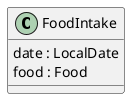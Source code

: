 @startuml
'https://plantuml.com/class-diagram

left to right direction

class FoodIntake {
  date : LocalDate
  food : Food
}


@enduml